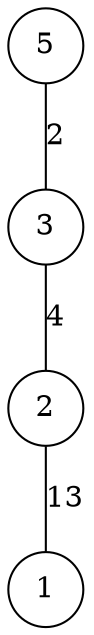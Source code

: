 graph { 
	 fontname="Helvetica,Arial,sans-serif" 
	 node [shape = circle]; 
	 5 -- 3 [label = "2"];
	 3 -- 2 [label = "4"];
	 2 -- 1 [label = "13"];
	 1;
	 2;
	 3;
	 5;
}
